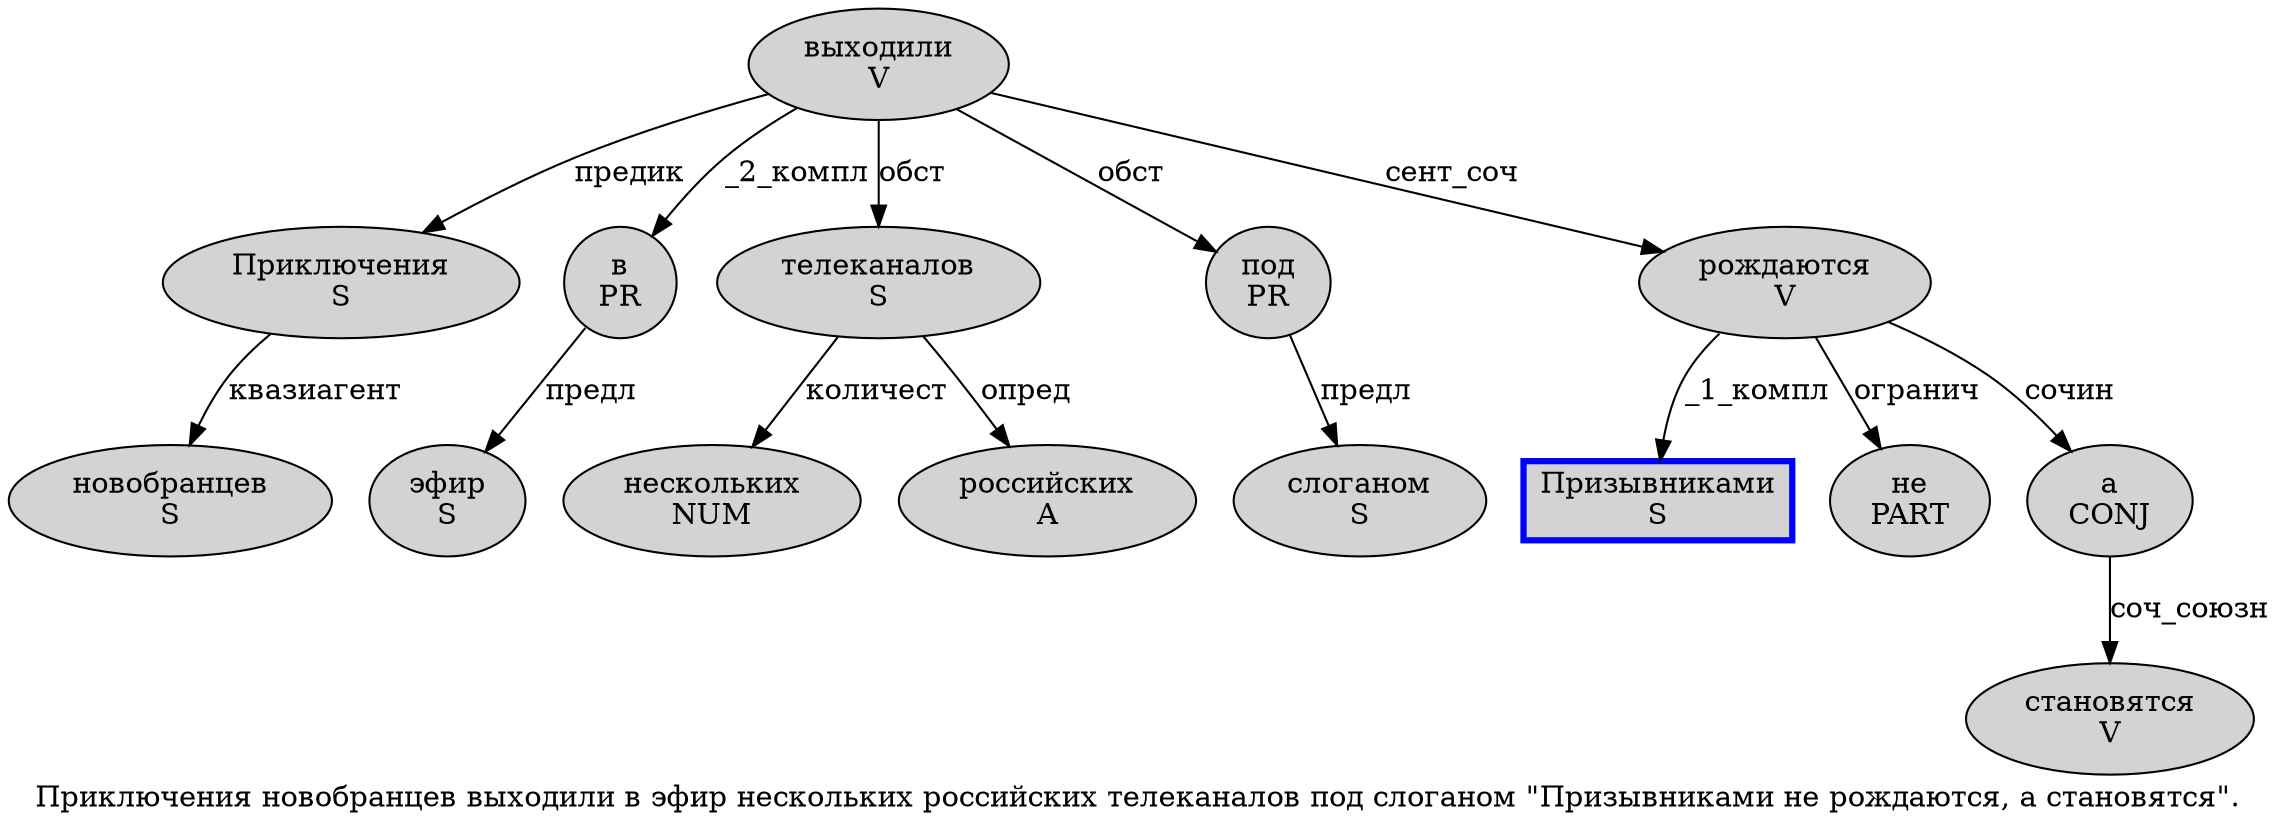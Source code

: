 digraph SENTENCE_459 {
	graph [label="Приключения новобранцев выходили в эфир нескольких российских телеканалов под слоганом \"Призывниками не рождаются, а становятся\"."]
	node [style=filled]
		0 [label="Приключения
S" color="" fillcolor=lightgray penwidth=1 shape=ellipse]
		1 [label="новобранцев
S" color="" fillcolor=lightgray penwidth=1 shape=ellipse]
		2 [label="выходили
V" color="" fillcolor=lightgray penwidth=1 shape=ellipse]
		3 [label="в
PR" color="" fillcolor=lightgray penwidth=1 shape=ellipse]
		4 [label="эфир
S" color="" fillcolor=lightgray penwidth=1 shape=ellipse]
		5 [label="нескольких
NUM" color="" fillcolor=lightgray penwidth=1 shape=ellipse]
		6 [label="российских
A" color="" fillcolor=lightgray penwidth=1 shape=ellipse]
		7 [label="телеканалов
S" color="" fillcolor=lightgray penwidth=1 shape=ellipse]
		8 [label="под
PR" color="" fillcolor=lightgray penwidth=1 shape=ellipse]
		9 [label="слоганом
S" color="" fillcolor=lightgray penwidth=1 shape=ellipse]
		11 [label="Призывниками
S" color=blue fillcolor=lightgray penwidth=3 shape=box]
		12 [label="не
PART" color="" fillcolor=lightgray penwidth=1 shape=ellipse]
		13 [label="рождаются
V" color="" fillcolor=lightgray penwidth=1 shape=ellipse]
		15 [label="а
CONJ" color="" fillcolor=lightgray penwidth=1 shape=ellipse]
		16 [label="становятся
V" color="" fillcolor=lightgray penwidth=1 shape=ellipse]
			0 -> 1 [label="квазиагент"]
			15 -> 16 [label="соч_союзн"]
			3 -> 4 [label="предл"]
			7 -> 5 [label="количест"]
			7 -> 6 [label="опред"]
			2 -> 0 [label="предик"]
			2 -> 3 [label="_2_компл"]
			2 -> 7 [label="обст"]
			2 -> 8 [label="обст"]
			2 -> 13 [label="сент_соч"]
			13 -> 11 [label="_1_компл"]
			13 -> 12 [label="огранич"]
			13 -> 15 [label="сочин"]
			8 -> 9 [label="предл"]
}